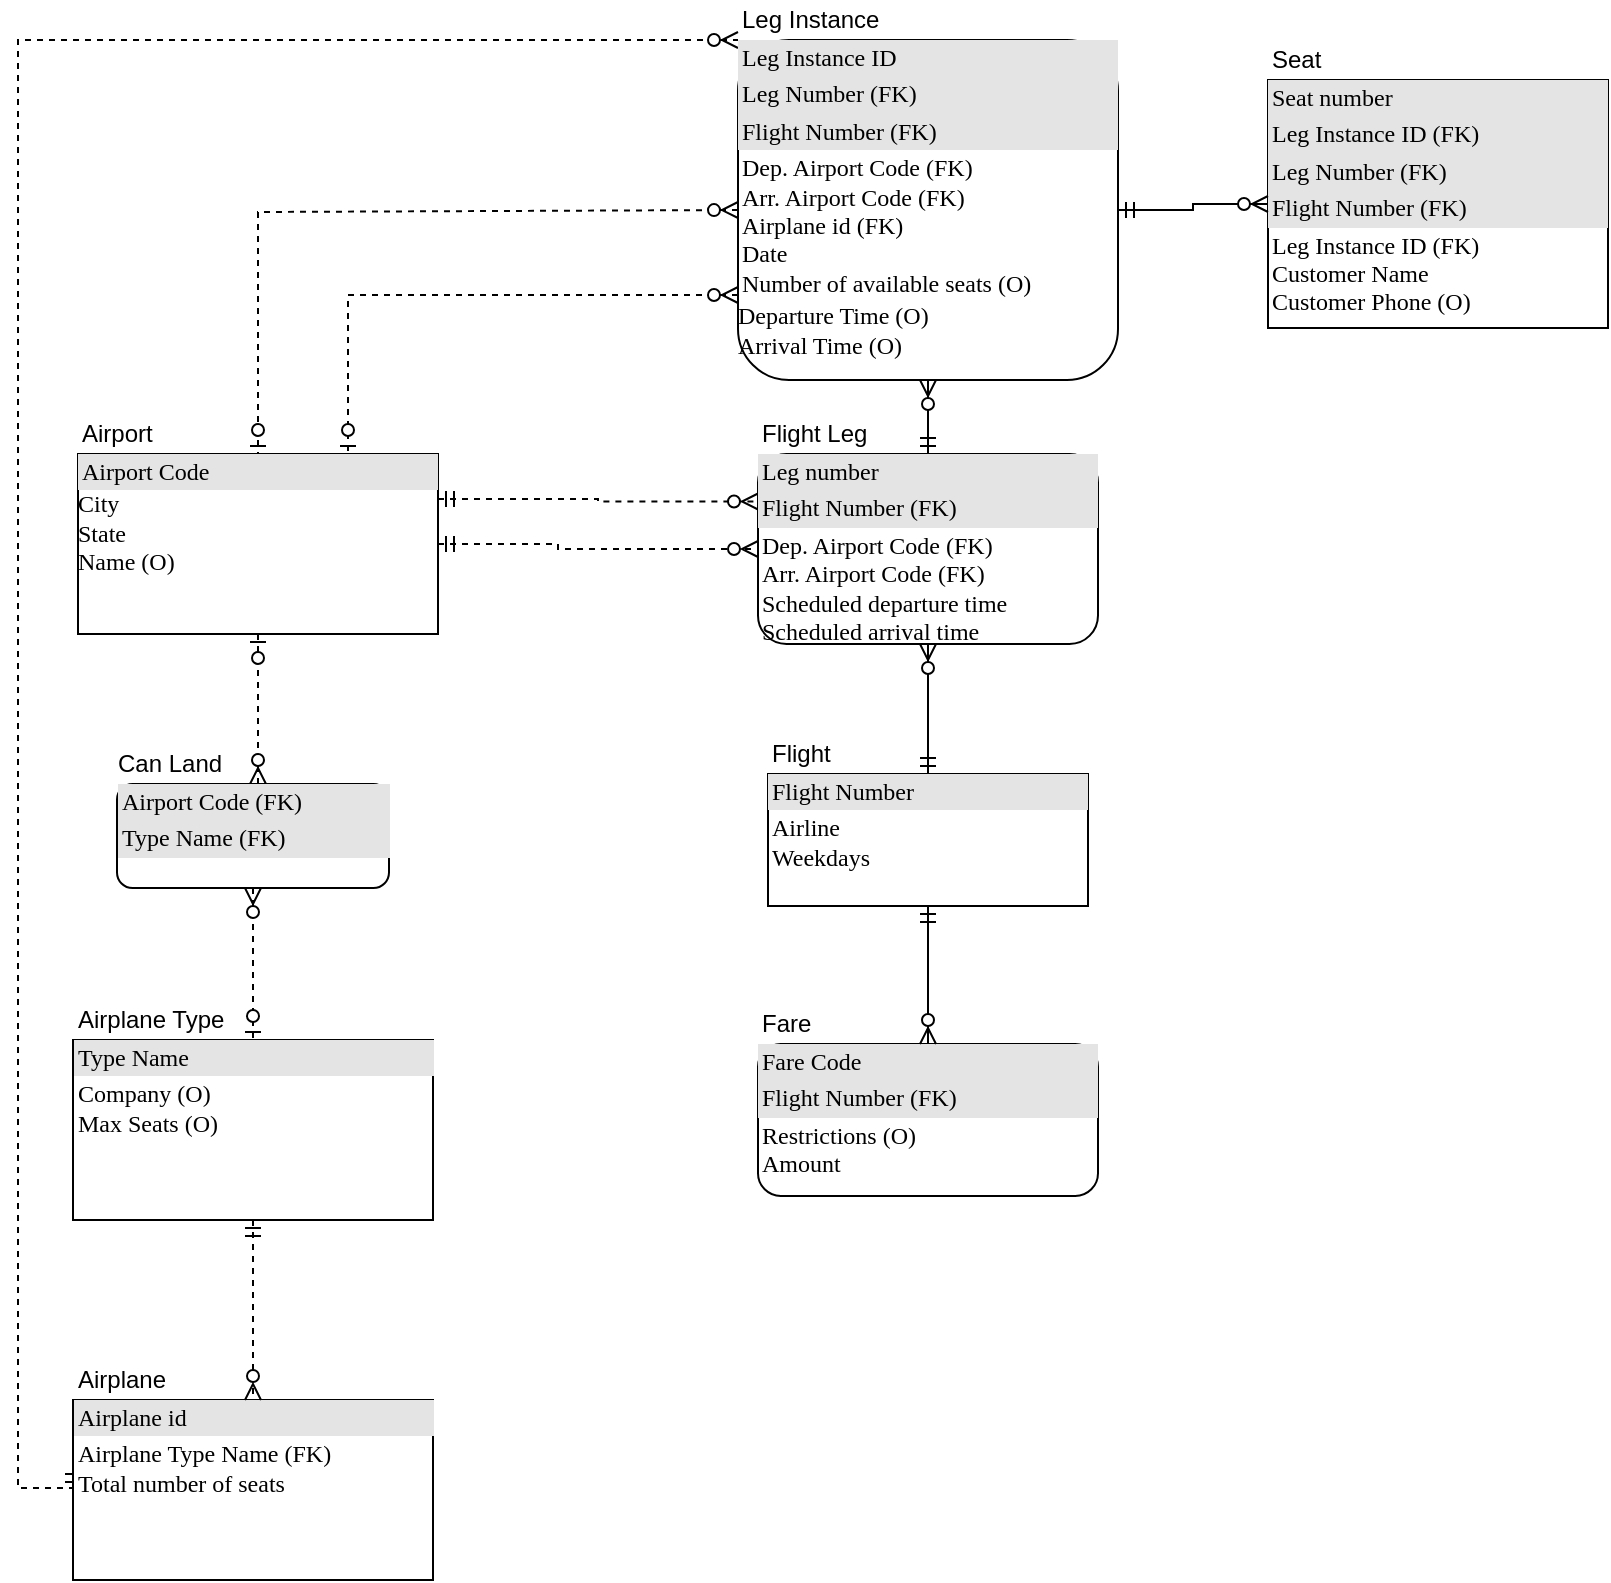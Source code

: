 <mxfile version="13.2.1"><diagram name="Page-1" id="2ca16b54-16f6-2749-3443-fa8db7711227"><mxGraphModel dx="544" dy="933" grid="0" gridSize="10" guides="1" tooltips="1" connect="1" arrows="1" fold="1" page="1" pageScale="1" pageWidth="1100" pageHeight="850" background="#ffffff" math="0" shadow="0"><root><mxCell id="0"/><mxCell id="1" parent="0"/><mxCell id="x7QNLOcuRyStkEdeZMoo-22" style="edgeStyle=orthogonalEdgeStyle;rounded=0;orthogonalLoop=1;jettySize=auto;html=1;exitX=1;exitY=0.25;exitDx=0;exitDy=0;entryX=0;entryY=0.25;entryDx=0;entryDy=0;dashed=1;startArrow=ERmandOne;startFill=0;endArrow=ERzeroToMany;endFill=1;" parent="1" source="2ed32ef02a7f4228-1" target="2ed32ef02a7f4228-2" edge="1"><mxGeometry relative="1" as="geometry"/></mxCell><mxCell id="-Yh0Sj5SILP_nFsyk5Nf-3" style="edgeStyle=orthogonalEdgeStyle;rounded=0;orthogonalLoop=1;jettySize=auto;html=1;exitX=0.5;exitY=1;exitDx=0;exitDy=0;entryX=0.5;entryY=1;entryDx=0;entryDy=0;startArrow=ERzeroToOne;startFill=1;endArrow=ERzeroToMany;endFill=1;dashed=1;" edge="1" parent="1" source="2ed32ef02a7f4228-1" target="-Yh0Sj5SILP_nFsyk5Nf-2"><mxGeometry relative="1" as="geometry"><Array as="points"><mxPoint x="360" y="396"/><mxPoint x="360" y="396"/></Array></mxGeometry></mxCell><mxCell id="2ed32ef02a7f4228-1" value="&lt;div style=&quot;box-sizing: border-box ; width: 100% ; background: #e4e4e4 ; padding: 2px&quot;&gt;Airport Code&lt;/div&gt;City&lt;br&gt;State&lt;br&gt;Name (O)" style="verticalAlign=top;align=left;overflow=fill;html=1;rounded=0;shadow=0;comic=0;labelBackgroundColor=none;strokeWidth=1;fontFamily=Verdana;fontSize=12" parent="1" vertex="1"><mxGeometry x="270" y="260" width="180" height="90" as="geometry"/></mxCell><mxCell id="2ed32ef02a7f4228-18" style="edgeStyle=orthogonalEdgeStyle;html=1;entryX=0.5;entryY=0;labelBackgroundColor=none;startArrow=ERzeroToMany;endArrow=ERmandOne;fontFamily=Verdana;fontSize=12;align=left;startFill=1;endFill=0;" parent="1" source="2ed32ef02a7f4228-2" target="2ed32ef02a7f4228-8" edge="1"><mxGeometry relative="1" as="geometry"/></mxCell><mxCell id="2ed32ef02a7f4228-20" style="edgeStyle=orthogonalEdgeStyle;html=1;labelBackgroundColor=none;startArrow=ERmandOne;endArrow=ERzeroToMany;fontFamily=Verdana;fontSize=12;align=left;startFill=0;endFill=1;" parent="1" source="2ed32ef02a7f4228-2" target="2ed32ef02a7f4228-11" edge="1"><mxGeometry relative="1" as="geometry"/></mxCell><mxCell id="2ed32ef02a7f4228-2" value="&lt;div style=&quot;box-sizing: border-box ; width: 100% ; background: #e4e4e4 ; padding: 2px&quot;&gt;Leg number&lt;/div&gt;&lt;div style=&quot;box-sizing: border-box ; width: 100% ; background: #e4e4e4 ; padding: 2px&quot;&gt;Flight Number (FK)&lt;/div&gt;&lt;table style=&quot;width: 100% ; font-size: 1em&quot; cellpadding=&quot;2&quot; cellspacing=&quot;0&quot;&gt;&lt;tbody&gt;&lt;tr&gt;&lt;td&gt;Dep. Airport Code (FK)&lt;br&gt;Arr. Airport Code (FK)&lt;br&gt;Scheduled departure time&lt;br&gt;Scheduled arrival time&lt;/td&gt;&lt;td&gt;&lt;/td&gt;&lt;/tr&gt;&lt;/tbody&gt;&lt;/table&gt;" style="verticalAlign=top;align=left;overflow=fill;html=1;rounded=1;shadow=0;comic=0;labelBackgroundColor=none;strokeWidth=1;fontFamily=Verdana;fontSize=12" parent="1" vertex="1"><mxGeometry x="610" y="260" width="170" height="95" as="geometry"/></mxCell><mxCell id="x7QNLOcuRyStkEdeZMoo-33" style="edgeStyle=orthogonalEdgeStyle;rounded=0;orthogonalLoop=1;jettySize=auto;html=1;exitX=0;exitY=0.5;exitDx=0;exitDy=0;entryX=0;entryY=1;entryDx=0;entryDy=0;startArrow=ERmandOne;startFill=0;endArrow=ERzeroToMany;endFill=1;dashed=1;" parent="1" source="2ed32ef02a7f4228-4" target="x7QNLOcuRyStkEdeZMoo-9" edge="1"><mxGeometry relative="1" as="geometry"><Array as="points"><mxPoint x="240" y="777"/><mxPoint x="240" y="53"/></Array></mxGeometry></mxCell><mxCell id="2ed32ef02a7f4228-4" value="&lt;div style=&quot;box-sizing: border-box ; width: 100% ; background: #e4e4e4 ; padding: 2px&quot;&gt;Airplane id&lt;/div&gt;&lt;table style=&quot;width: 100% ; font-size: 1em&quot; cellpadding=&quot;2&quot; cellspacing=&quot;0&quot;&gt;&lt;tbody&gt;&lt;tr&gt;&lt;td&gt;Airplane Type Name (FK)&lt;br&gt;Total number of seats&lt;/td&gt;&lt;td&gt;&lt;/td&gt;&lt;/tr&gt;&lt;/tbody&gt;&lt;/table&gt;" style="verticalAlign=top;align=left;overflow=fill;html=1;rounded=0;shadow=0;comic=0;labelBackgroundColor=none;strokeWidth=1;fontFamily=Verdana;fontSize=12" parent="1" vertex="1"><mxGeometry x="267.5" y="733" width="180" height="90" as="geometry"/></mxCell><mxCell id="2ed32ef02a7f4228-15" style="edgeStyle=orthogonalEdgeStyle;html=1;entryX=0.5;entryY=0;labelBackgroundColor=none;startArrow=ERmandOne;endArrow=ERzeroToMany;fontFamily=Verdana;fontSize=12;align=left;dashed=1;startFill=0;endFill=1;" parent="1" source="2ed32ef02a7f4228-5" target="2ed32ef02a7f4228-4" edge="1"><mxGeometry relative="1" as="geometry"/></mxCell><mxCell id="2ed32ef02a7f4228-5" value="&lt;div style=&quot;box-sizing: border-box ; width: 100% ; background: #e4e4e4 ; padding: 2px&quot;&gt;Type Name&lt;/div&gt;&lt;table style=&quot;width: 100% ; font-size: 1em&quot; cellpadding=&quot;2&quot; cellspacing=&quot;0&quot;&gt;&lt;tbody&gt;&lt;tr&gt;&lt;td&gt;Company (O)&lt;br&gt;Max Seats (O)&lt;/td&gt;&lt;td&gt;&lt;/td&gt;&lt;/tr&gt;&lt;/tbody&gt;&lt;/table&gt;" style="verticalAlign=top;align=left;overflow=fill;html=1;rounded=0;shadow=0;comic=0;labelBackgroundColor=none;strokeWidth=1;fontFamily=Verdana;fontSize=12" parent="1" vertex="1"><mxGeometry x="267.5" y="553" width="180" height="90" as="geometry"/></mxCell><mxCell id="2ed32ef02a7f4228-7" value="&lt;div style=&quot;box-sizing: border-box ; width: 100% ; background: #e4e4e4 ; padding: 2px&quot;&gt;Fare Code&lt;/div&gt;&lt;div style=&quot;box-sizing: border-box ; width: 100% ; background: #e4e4e4 ; padding: 2px&quot;&gt;Flight Number (FK)&lt;/div&gt;&lt;table style=&quot;width: 100% ; font-size: 1em&quot; cellpadding=&quot;2&quot; cellspacing=&quot;0&quot;&gt;&lt;tbody&gt;&lt;tr&gt;&lt;td&gt;Restrictions (O)&lt;br&gt;Amount&lt;br&gt;&lt;/td&gt;&lt;td&gt;&lt;/td&gt;&lt;/tr&gt;&lt;/tbody&gt;&lt;/table&gt;" style="verticalAlign=top;align=left;overflow=fill;html=1;rounded=1;shadow=0;comic=0;labelBackgroundColor=none;strokeWidth=1;fontFamily=Verdana;fontSize=12" parent="1" vertex="1"><mxGeometry x="610" y="555" width="170" height="76" as="geometry"/></mxCell><mxCell id="2ed32ef02a7f4228-17" style="edgeStyle=orthogonalEdgeStyle;html=1;entryX=0.5;entryY=0;labelBackgroundColor=none;startArrow=ERmandOne;endArrow=ERzeroToMany;fontFamily=Verdana;fontSize=12;align=left;startFill=0;endFill=1;" parent="1" source="2ed32ef02a7f4228-8" target="2ed32ef02a7f4228-7" edge="1"><mxGeometry relative="1" as="geometry"/></mxCell><mxCell id="2ed32ef02a7f4228-8" value="&lt;div style=&quot;box-sizing: border-box ; width: 100% ; background: #e4e4e4 ; padding: 2px&quot;&gt;Flight Number&lt;/div&gt;&lt;table style=&quot;width: 100% ; font-size: 1em&quot; cellpadding=&quot;2&quot; cellspacing=&quot;0&quot;&gt;&lt;tbody&gt;&lt;tr&gt;&lt;td&gt;Airline&lt;br&gt;Weekdays&lt;/td&gt;&lt;td&gt;&lt;/td&gt;&lt;/tr&gt;&lt;/tbody&gt;&lt;/table&gt;" style="verticalAlign=top;align=left;overflow=fill;html=1;rounded=0;shadow=0;comic=0;labelBackgroundColor=none;strokeWidth=1;fontFamily=Verdana;fontSize=12" parent="1" vertex="1"><mxGeometry x="615" y="420" width="160" height="66" as="geometry"/></mxCell><mxCell id="2ed32ef02a7f4228-9" value="&lt;div style=&quot;box-sizing: border-box ; width: 100% ; background: #e4e4e4 ; padding: 2px&quot;&gt;Seat number&lt;/div&gt;&lt;div style=&quot;box-sizing: border-box ; width: 100% ; background: #e4e4e4 ; padding: 2px&quot;&gt;Leg Instance ID (FK)&lt;/div&gt;&lt;div style=&quot;box-sizing: border-box ; width: 100% ; background: #e4e4e4 ; padding: 2px&quot;&gt;Leg Number (FK)&lt;/div&gt;&lt;div style=&quot;box-sizing: border-box ; width: 100% ; background: #e4e4e4 ; padding: 2px&quot;&gt;Flight Number (FK)&lt;/div&gt;&lt;table style=&quot;width: 100% ; font-size: 1em&quot; cellpadding=&quot;2&quot; cellspacing=&quot;0&quot;&gt;&lt;tbody&gt;&lt;tr&gt;&lt;td&gt;Leg Instance ID (FK)&lt;br&gt;Customer Name&lt;br&gt;Customer Phone (O)&lt;/td&gt;&lt;td&gt;&lt;/td&gt;&lt;/tr&gt;&lt;/tbody&gt;&lt;/table&gt;" style="verticalAlign=top;align=left;overflow=fill;html=1;rounded=0;shadow=0;comic=0;labelBackgroundColor=none;strokeWidth=1;fontFamily=Verdana;fontSize=12" parent="1" vertex="1"><mxGeometry x="865" y="73" width="170" height="124" as="geometry"/></mxCell><mxCell id="x7QNLOcuRyStkEdeZMoo-31" style="edgeStyle=orthogonalEdgeStyle;rounded=0;orthogonalLoop=1;jettySize=auto;html=1;exitX=1;exitY=0.5;exitDx=0;exitDy=0;entryX=0;entryY=0.5;entryDx=0;entryDy=0;startArrow=ERmandOne;startFill=0;endArrow=ERzeroToMany;endFill=1;" parent="1" source="2ed32ef02a7f4228-11" target="2ed32ef02a7f4228-9" edge="1"><mxGeometry relative="1" as="geometry"/></mxCell><mxCell id="x7QNLOcuRyStkEdeZMoo-35" style="edgeStyle=orthogonalEdgeStyle;rounded=0;orthogonalLoop=1;jettySize=auto;html=1;exitX=0;exitY=0.5;exitDx=0;exitDy=0;entryX=0.5;entryY=1;entryDx=0;entryDy=0;dashed=1;startArrow=ERzeroToMany;startFill=1;endArrow=ERzeroToOne;endFill=1;" parent="1" source="2ed32ef02a7f4228-11" target="x7QNLOcuRyStkEdeZMoo-1" edge="1"><mxGeometry relative="1" as="geometry"><Array as="points"><mxPoint x="360" y="139"/></Array></mxGeometry></mxCell><mxCell id="x7QNLOcuRyStkEdeZMoo-36" style="edgeStyle=orthogonalEdgeStyle;rounded=0;orthogonalLoop=1;jettySize=auto;html=1;exitX=0;exitY=0.75;exitDx=0;exitDy=0;entryX=0.75;entryY=1;entryDx=0;entryDy=0;dashed=1;startArrow=ERzeroToMany;startFill=1;endArrow=ERzeroToOne;endFill=1;" parent="1" source="2ed32ef02a7f4228-11" target="x7QNLOcuRyStkEdeZMoo-1" edge="1"><mxGeometry relative="1" as="geometry"><Array as="points"><mxPoint x="405" y="181"/></Array></mxGeometry></mxCell><mxCell id="2ed32ef02a7f4228-11" value="&lt;div style=&quot;box-sizing: border-box ; width: 100% ; background: #e4e4e4 ; padding: 2px&quot;&gt;Leg Instance ID&lt;/div&gt;&lt;div style=&quot;box-sizing: border-box ; width: 100% ; background: #e4e4e4 ; padding: 2px&quot;&gt;Leg Number (FK)&lt;/div&gt;&lt;div style=&quot;box-sizing: border-box ; width: 100% ; background: #e4e4e4 ; padding: 2px&quot;&gt;Flight Number (FK)&lt;/div&gt;&lt;table style=&quot;width: 100% ; font-size: 1em&quot; cellpadding=&quot;2&quot; cellspacing=&quot;0&quot;&gt;&lt;tbody&gt;&lt;tr&gt;&lt;td&gt;Dep. Airport Code (FK)&lt;br&gt;Arr. Airport Code (FK)&lt;br&gt;Airplane id (FK)&lt;br&gt;Date&lt;br&gt;Number of available seats (O)&lt;/td&gt;&lt;td&gt;&lt;br&gt;&lt;/td&gt;&lt;/tr&gt;&lt;/tbody&gt;&lt;/table&gt;Departure Time (O)&lt;br&gt;Arrival Time (O)" style="verticalAlign=top;align=left;overflow=fill;html=1;rounded=1;shadow=0;comic=0;labelBackgroundColor=none;strokeWidth=1;fontFamily=Verdana;fontSize=12" parent="1" vertex="1"><mxGeometry x="600" y="53" width="190" height="170" as="geometry"/></mxCell><mxCell id="x7QNLOcuRyStkEdeZMoo-1" value="Airport" style="text;html=1;strokeColor=none;fillColor=none;align=left;verticalAlign=middle;whiteSpace=wrap;rounded=0;" parent="1" vertex="1"><mxGeometry x="270" y="240" width="180" height="20" as="geometry"/></mxCell><mxCell id="x7QNLOcuRyStkEdeZMoo-2" value="Airplane Type" style="text;html=1;strokeColor=none;fillColor=none;align=left;verticalAlign=middle;whiteSpace=wrap;rounded=0;labelBackgroundColor=none;" parent="1" vertex="1"><mxGeometry x="267.5" y="533" width="180" height="20" as="geometry"/></mxCell><mxCell id="x7QNLOcuRyStkEdeZMoo-3" value="Airplane" style="text;html=1;strokeColor=none;fillColor=none;align=left;verticalAlign=middle;whiteSpace=wrap;rounded=0;" parent="1" vertex="1"><mxGeometry x="267.5" y="713" width="180" height="20" as="geometry"/></mxCell><mxCell id="x7QNLOcuRyStkEdeZMoo-4" style="edgeStyle=orthogonalEdgeStyle;rounded=0;orthogonalLoop=1;jettySize=auto;html=1;exitX=0.5;exitY=1;exitDx=0;exitDy=0;" parent="1" source="2ed32ef02a7f4228-8" target="2ed32ef02a7f4228-8" edge="1"><mxGeometry relative="1" as="geometry"/></mxCell><mxCell id="x7QNLOcuRyStkEdeZMoo-5" value="Flight Leg" style="text;html=1;strokeColor=none;fillColor=none;align=left;verticalAlign=middle;whiteSpace=wrap;rounded=0;" parent="1" vertex="1"><mxGeometry x="610" y="240" width="180" height="20" as="geometry"/></mxCell><mxCell id="x7QNLOcuRyStkEdeZMoo-6" value="Flight" style="text;html=1;strokeColor=none;fillColor=none;align=left;verticalAlign=middle;whiteSpace=wrap;rounded=0;" parent="1" vertex="1"><mxGeometry x="615" y="400" width="160" height="20" as="geometry"/></mxCell><mxCell id="x7QNLOcuRyStkEdeZMoo-7" value="Fare" style="text;html=1;strokeColor=none;fillColor=none;align=left;verticalAlign=middle;whiteSpace=wrap;rounded=0;" parent="1" vertex="1"><mxGeometry x="610" y="535" width="180" height="20" as="geometry"/></mxCell><mxCell id="x7QNLOcuRyStkEdeZMoo-9" value="Leg Instance" style="text;html=1;strokeColor=none;fillColor=none;align=left;verticalAlign=middle;whiteSpace=wrap;rounded=0;" parent="1" vertex="1"><mxGeometry x="600" y="33" width="180" height="20" as="geometry"/></mxCell><mxCell id="x7QNLOcuRyStkEdeZMoo-11" value="Seat" style="text;html=1;strokeColor=none;fillColor=none;align=left;verticalAlign=middle;whiteSpace=wrap;rounded=0;" parent="1" vertex="1"><mxGeometry x="865" y="53" width="170" height="20" as="geometry"/></mxCell><mxCell id="x7QNLOcuRyStkEdeZMoo-23" style="edgeStyle=orthogonalEdgeStyle;rounded=0;orthogonalLoop=1;jettySize=auto;html=1;exitX=1;exitY=0.5;exitDx=0;exitDy=0;entryX=0;entryY=0.5;entryDx=0;entryDy=0;dashed=1;startArrow=ERmandOne;startFill=0;endArrow=ERzeroToMany;endFill=1;" parent="1" source="2ed32ef02a7f4228-1" target="2ed32ef02a7f4228-2" edge="1"><mxGeometry relative="1" as="geometry"><mxPoint x="470" y="342.5" as="sourcePoint"/><mxPoint x="560" y="350" as="targetPoint"/><Array as="points"><mxPoint x="510" y="305"/><mxPoint x="510" y="308"/></Array></mxGeometry></mxCell><mxCell id="-Yh0Sj5SILP_nFsyk5Nf-4" style="edgeStyle=orthogonalEdgeStyle;rounded=0;orthogonalLoop=1;jettySize=auto;html=1;exitX=0.5;exitY=1;exitDx=0;exitDy=0;entryX=0.5;entryY=1;entryDx=0;entryDy=0;dashed=1;startArrow=ERzeroToMany;startFill=1;endArrow=ERzeroToOne;endFill=1;" edge="1" parent="1" source="-Yh0Sj5SILP_nFsyk5Nf-1" target="x7QNLOcuRyStkEdeZMoo-2"><mxGeometry relative="1" as="geometry"><Array as="points"><mxPoint x="358" y="535"/><mxPoint x="358" y="535"/></Array></mxGeometry></mxCell><mxCell id="-Yh0Sj5SILP_nFsyk5Nf-1" value="&lt;div style=&quot;box-sizing: border-box ; width: 100% ; background: #e4e4e4 ; padding: 2px&quot;&gt;Airport Code (FK)&lt;/div&gt;&lt;div style=&quot;box-sizing: border-box ; width: 100% ; background: #e4e4e4 ; padding: 2px&quot;&gt;Type Name (FK)&lt;/div&gt;&lt;table style=&quot;width: 100% ; font-size: 1em&quot; cellpadding=&quot;2&quot; cellspacing=&quot;0&quot;&gt;&lt;tbody&gt;&lt;tr&gt;&lt;td&gt;&lt;br&gt;&lt;/td&gt;&lt;td&gt;&lt;/td&gt;&lt;/tr&gt;&lt;/tbody&gt;&lt;/table&gt;" style="verticalAlign=top;align=left;overflow=fill;html=1;rounded=1;shadow=0;comic=0;labelBackgroundColor=none;strokeWidth=1;fontFamily=Verdana;fontSize=12" vertex="1" parent="1"><mxGeometry x="289.5" y="425" width="136" height="52" as="geometry"/></mxCell><mxCell id="-Yh0Sj5SILP_nFsyk5Nf-2" value="Can Land" style="text;html=1;strokeColor=none;fillColor=none;align=left;verticalAlign=middle;whiteSpace=wrap;rounded=0;labelBackgroundColor=none;" vertex="1" parent="1"><mxGeometry x="287.5" y="405" width="145" height="20" as="geometry"/></mxCell></root></mxGraphModel></diagram></mxfile>